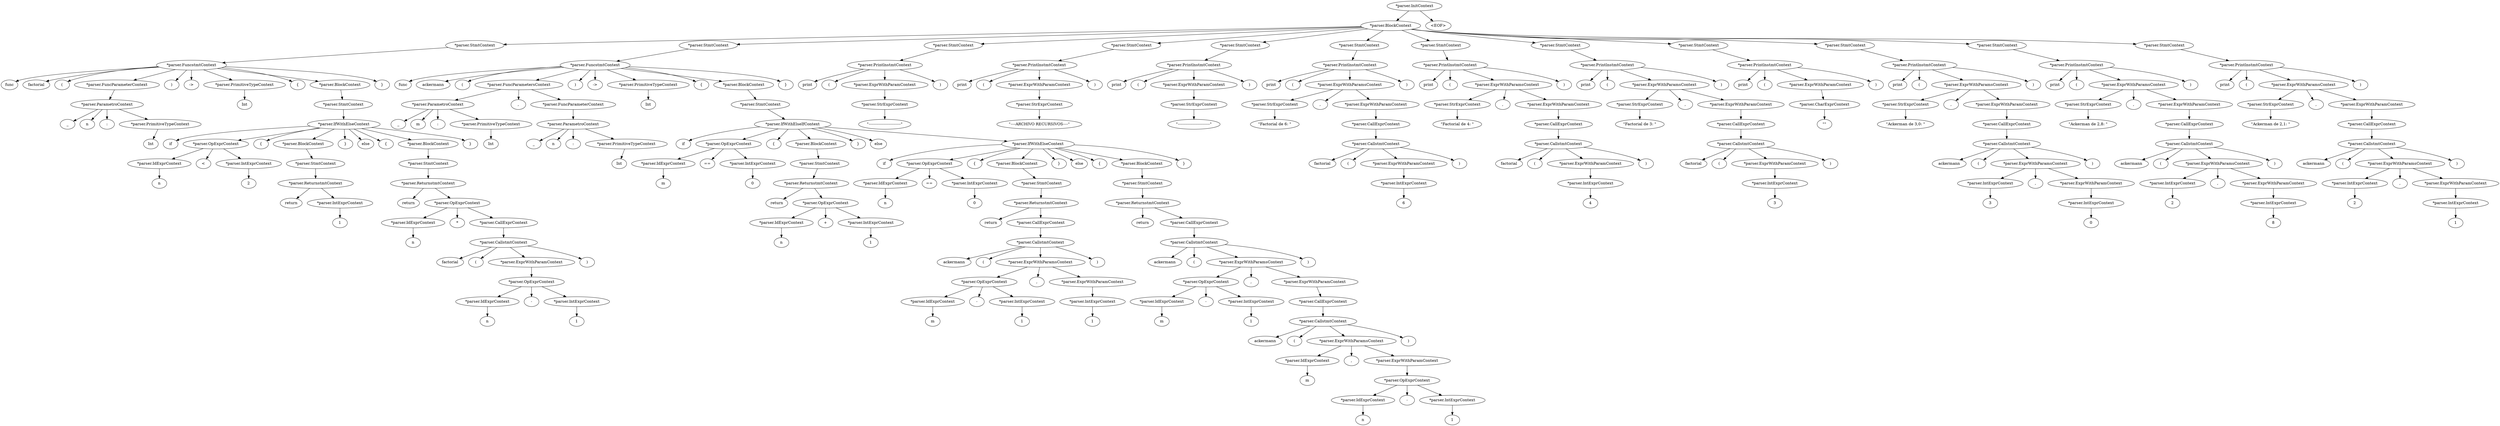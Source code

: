 digraph {
  Node0 [label="*parser.InitContext"];
  Node1 [label="*parser.BlockContext"];
  Node2 [label="*parser.StmtContext"];
  Node3 [label="*parser.FuncstmtContext"];
  Node4 [label="func"];
  Node3 -> Node4;
  Node5 [label="factorial"];
  Node3 -> Node5;
  Node6 [label="("];
  Node3 -> Node6;
  Node7 [label="*parser.FuncParameterContext"];
  Node8 [label="*parser.ParametroContext"];
  Node9 [label="_"];
  Node8 -> Node9;
  Node10 [label="n"];
  Node8 -> Node10;
  Node11 [label=":"];
  Node8 -> Node11;
  Node12 [label="*parser.PrimitiveTypeContext"];
  Node13 [label="Int"];
  Node12 -> Node13;
  Node8 -> Node12;
  Node7 -> Node8;
  Node3 -> Node7;
  Node14 [label=")"];
  Node3 -> Node14;
  Node15 [label="->"];
  Node3 -> Node15;
  Node16 [label="*parser.PrimitiveTypeContext"];
  Node17 [label="Int"];
  Node16 -> Node17;
  Node3 -> Node16;
  Node18 [label="{"];
  Node3 -> Node18;
  Node19 [label="*parser.BlockContext"];
  Node20 [label="*parser.StmtContext"];
  Node21 [label="*parser.IfWithElseContext"];
  Node22 [label="if"];
  Node21 -> Node22;
  Node23 [label="*parser.OpExprContext"];
  Node24 [label="*parser.IdExprContext"];
  Node25 [label="n"];
  Node24 -> Node25;
  Node23 -> Node24;
  Node26 [label="<"];
  Node23 -> Node26;
  Node27 [label="*parser.IntExprContext"];
  Node28 [label="2"];
  Node27 -> Node28;
  Node23 -> Node27;
  Node21 -> Node23;
  Node29 [label="{"];
  Node21 -> Node29;
  Node30 [label="*parser.BlockContext"];
  Node31 [label="*parser.StmtContext"];
  Node32 [label="*parser.ReturnstmtContext"];
  Node33 [label="return"];
  Node32 -> Node33;
  Node34 [label="*parser.IntExprContext"];
  Node35 [label="1"];
  Node34 -> Node35;
  Node32 -> Node34;
  Node31 -> Node32;
  Node30 -> Node31;
  Node21 -> Node30;
  Node36 [label="}"];
  Node21 -> Node36;
  Node37 [label="else"];
  Node21 -> Node37;
  Node38 [label="{"];
  Node21 -> Node38;
  Node39 [label="*parser.BlockContext"];
  Node40 [label="*parser.StmtContext"];
  Node41 [label="*parser.ReturnstmtContext"];
  Node42 [label="return"];
  Node41 -> Node42;
  Node43 [label="*parser.OpExprContext"];
  Node44 [label="*parser.IdExprContext"];
  Node45 [label="n"];
  Node44 -> Node45;
  Node43 -> Node44;
  Node46 [label="*"];
  Node43 -> Node46;
  Node47 [label="*parser.CallExprContext"];
  Node48 [label="*parser.CallstmtContext"];
  Node49 [label="factorial"];
  Node48 -> Node49;
  Node50 [label="("];
  Node48 -> Node50;
  Node51 [label="*parser.ExprWithParamContext"];
  Node52 [label="*parser.OpExprContext"];
  Node53 [label="*parser.IdExprContext"];
  Node54 [label="n"];
  Node53 -> Node54;
  Node52 -> Node53;
  Node55 [label="-"];
  Node52 -> Node55;
  Node56 [label="*parser.IntExprContext"];
  Node57 [label="1"];
  Node56 -> Node57;
  Node52 -> Node56;
  Node51 -> Node52;
  Node48 -> Node51;
  Node58 [label=")"];
  Node48 -> Node58;
  Node47 -> Node48;
  Node43 -> Node47;
  Node41 -> Node43;
  Node40 -> Node41;
  Node39 -> Node40;
  Node21 -> Node39;
  Node59 [label="}"];
  Node21 -> Node59;
  Node20 -> Node21;
  Node19 -> Node20;
  Node3 -> Node19;
  Node60 [label="}"];
  Node3 -> Node60;
  Node2 -> Node3;
  Node1 -> Node2;
  Node61 [label="*parser.StmtContext"];
  Node62 [label="*parser.FuncstmtContext"];
  Node63 [label="func"];
  Node62 -> Node63;
  Node64 [label="ackermann"];
  Node62 -> Node64;
  Node65 [label="("];
  Node62 -> Node65;
  Node66 [label="*parser.FuncParametersContext"];
  Node67 [label="*parser.ParametroContext"];
  Node68 [label="_"];
  Node67 -> Node68;
  Node69 [label="m"];
  Node67 -> Node69;
  Node70 [label=":"];
  Node67 -> Node70;
  Node71 [label="*parser.PrimitiveTypeContext"];
  Node72 [label="Int"];
  Node71 -> Node72;
  Node67 -> Node71;
  Node66 -> Node67;
  Node73 [label=","];
  Node66 -> Node73;
  Node74 [label="*parser.FuncParameterContext"];
  Node75 [label="*parser.ParametroContext"];
  Node76 [label="_"];
  Node75 -> Node76;
  Node77 [label="n"];
  Node75 -> Node77;
  Node78 [label=":"];
  Node75 -> Node78;
  Node79 [label="*parser.PrimitiveTypeContext"];
  Node80 [label="Int"];
  Node79 -> Node80;
  Node75 -> Node79;
  Node74 -> Node75;
  Node66 -> Node74;
  Node62 -> Node66;
  Node81 [label=")"];
  Node62 -> Node81;
  Node82 [label="->"];
  Node62 -> Node82;
  Node83 [label="*parser.PrimitiveTypeContext"];
  Node84 [label="Int"];
  Node83 -> Node84;
  Node62 -> Node83;
  Node85 [label="{"];
  Node62 -> Node85;
  Node86 [label="*parser.BlockContext"];
  Node87 [label="*parser.StmtContext"];
  Node88 [label="*parser.IfWithElseIfContext"];
  Node89 [label="if"];
  Node88 -> Node89;
  Node90 [label="*parser.OpExprContext"];
  Node91 [label="*parser.IdExprContext"];
  Node92 [label="m"];
  Node91 -> Node92;
  Node90 -> Node91;
  Node93 [label="=="];
  Node90 -> Node93;
  Node94 [label="*parser.IntExprContext"];
  Node95 [label="0"];
  Node94 -> Node95;
  Node90 -> Node94;
  Node88 -> Node90;
  Node96 [label="{"];
  Node88 -> Node96;
  Node97 [label="*parser.BlockContext"];
  Node98 [label="*parser.StmtContext"];
  Node99 [label="*parser.ReturnstmtContext"];
  Node100 [label="return"];
  Node99 -> Node100;
  Node101 [label="*parser.OpExprContext"];
  Node102 [label="*parser.IdExprContext"];
  Node103 [label="n"];
  Node102 -> Node103;
  Node101 -> Node102;
  Node104 [label="+"];
  Node101 -> Node104;
  Node105 [label="*parser.IntExprContext"];
  Node106 [label="1"];
  Node105 -> Node106;
  Node101 -> Node105;
  Node99 -> Node101;
  Node98 -> Node99;
  Node97 -> Node98;
  Node88 -> Node97;
  Node107 [label="}"];
  Node88 -> Node107;
  Node108 [label="else"];
  Node88 -> Node108;
  Node109 [label="*parser.IfWithElseContext"];
  Node110 [label="if"];
  Node109 -> Node110;
  Node111 [label="*parser.OpExprContext"];
  Node112 [label="*parser.IdExprContext"];
  Node113 [label="n"];
  Node112 -> Node113;
  Node111 -> Node112;
  Node114 [label="=="];
  Node111 -> Node114;
  Node115 [label="*parser.IntExprContext"];
  Node116 [label="0"];
  Node115 -> Node116;
  Node111 -> Node115;
  Node109 -> Node111;
  Node117 [label="{"];
  Node109 -> Node117;
  Node118 [label="*parser.BlockContext"];
  Node119 [label="*parser.StmtContext"];
  Node120 [label="*parser.ReturnstmtContext"];
  Node121 [label="return"];
  Node120 -> Node121;
  Node122 [label="*parser.CallExprContext"];
  Node123 [label="*parser.CallstmtContext"];
  Node124 [label="ackermann"];
  Node123 -> Node124;
  Node125 [label="("];
  Node123 -> Node125;
  Node126 [label="*parser.ExprWithParamsContext"];
  Node127 [label="*parser.OpExprContext"];
  Node128 [label="*parser.IdExprContext"];
  Node129 [label="m"];
  Node128 -> Node129;
  Node127 -> Node128;
  Node130 [label="-"];
  Node127 -> Node130;
  Node131 [label="*parser.IntExprContext"];
  Node132 [label="1"];
  Node131 -> Node132;
  Node127 -> Node131;
  Node126 -> Node127;
  Node133 [label=","];
  Node126 -> Node133;
  Node134 [label="*parser.ExprWithParamContext"];
  Node135 [label="*parser.IntExprContext"];
  Node136 [label="1"];
  Node135 -> Node136;
  Node134 -> Node135;
  Node126 -> Node134;
  Node123 -> Node126;
  Node137 [label=")"];
  Node123 -> Node137;
  Node122 -> Node123;
  Node120 -> Node122;
  Node119 -> Node120;
  Node118 -> Node119;
  Node109 -> Node118;
  Node138 [label="}"];
  Node109 -> Node138;
  Node139 [label="else"];
  Node109 -> Node139;
  Node140 [label="{"];
  Node109 -> Node140;
  Node141 [label="*parser.BlockContext"];
  Node142 [label="*parser.StmtContext"];
  Node143 [label="*parser.ReturnstmtContext"];
  Node144 [label="return"];
  Node143 -> Node144;
  Node145 [label="*parser.CallExprContext"];
  Node146 [label="*parser.CallstmtContext"];
  Node147 [label="ackermann"];
  Node146 -> Node147;
  Node148 [label="("];
  Node146 -> Node148;
  Node149 [label="*parser.ExprWithParamsContext"];
  Node150 [label="*parser.OpExprContext"];
  Node151 [label="*parser.IdExprContext"];
  Node152 [label="m"];
  Node151 -> Node152;
  Node150 -> Node151;
  Node153 [label="-"];
  Node150 -> Node153;
  Node154 [label="*parser.IntExprContext"];
  Node155 [label="1"];
  Node154 -> Node155;
  Node150 -> Node154;
  Node149 -> Node150;
  Node156 [label=","];
  Node149 -> Node156;
  Node157 [label="*parser.ExprWithParamContext"];
  Node158 [label="*parser.CallExprContext"];
  Node159 [label="*parser.CallstmtContext"];
  Node160 [label="ackermann"];
  Node159 -> Node160;
  Node161 [label="("];
  Node159 -> Node161;
  Node162 [label="*parser.ExprWithParamsContext"];
  Node163 [label="*parser.IdExprContext"];
  Node164 [label="m"];
  Node163 -> Node164;
  Node162 -> Node163;
  Node165 [label=","];
  Node162 -> Node165;
  Node166 [label="*parser.ExprWithParamContext"];
  Node167 [label="*parser.OpExprContext"];
  Node168 [label="*parser.IdExprContext"];
  Node169 [label="n"];
  Node168 -> Node169;
  Node167 -> Node168;
  Node170 [label="-"];
  Node167 -> Node170;
  Node171 [label="*parser.IntExprContext"];
  Node172 [label="1"];
  Node171 -> Node172;
  Node167 -> Node171;
  Node166 -> Node167;
  Node162 -> Node166;
  Node159 -> Node162;
  Node173 [label=")"];
  Node159 -> Node173;
  Node158 -> Node159;
  Node157 -> Node158;
  Node149 -> Node157;
  Node146 -> Node149;
  Node174 [label=")"];
  Node146 -> Node174;
  Node145 -> Node146;
  Node143 -> Node145;
  Node142 -> Node143;
  Node141 -> Node142;
  Node109 -> Node141;
  Node175 [label="}"];
  Node109 -> Node175;
  Node88 -> Node109;
  Node87 -> Node88;
  Node86 -> Node87;
  Node62 -> Node86;
  Node176 [label="}"];
  Node62 -> Node176;
  Node61 -> Node62;
  Node1 -> Node61;
  Node177 [label="*parser.StmtContext"];
  Node178 [label="*parser.PrintlnstmtContext"];
  Node179 [label="print"];
  Node178 -> Node179;
  Node180 [label="("];
  Node178 -> Node180;
  Node181 [label="*parser.ExprWithParamContext"];
  Node182 [label="*parser.StrExprContext"];
  Node183 [label="\"--------------------------\""];
  Node182 -> Node183;
  Node181 -> Node182;
  Node178 -> Node181;
  Node184 [label=")"];
  Node178 -> Node184;
  Node177 -> Node178;
  Node1 -> Node177;
  Node185 [label="*parser.StmtContext"];
  Node186 [label="*parser.PrintlnstmtContext"];
  Node187 [label="print"];
  Node186 -> Node187;
  Node188 [label="("];
  Node186 -> Node188;
  Node189 [label="*parser.ExprWithParamContext"];
  Node190 [label="*parser.StrExprContext"];
  Node191 [label="\"----ARCHIVO RECURSIVOS----\""];
  Node190 -> Node191;
  Node189 -> Node190;
  Node186 -> Node189;
  Node192 [label=")"];
  Node186 -> Node192;
  Node185 -> Node186;
  Node1 -> Node185;
  Node193 [label="*parser.StmtContext"];
  Node194 [label="*parser.PrintlnstmtContext"];
  Node195 [label="print"];
  Node194 -> Node195;
  Node196 [label="("];
  Node194 -> Node196;
  Node197 [label="*parser.ExprWithParamContext"];
  Node198 [label="*parser.StrExprContext"];
  Node199 [label="\"--------------------------\""];
  Node198 -> Node199;
  Node197 -> Node198;
  Node194 -> Node197;
  Node200 [label=")"];
  Node194 -> Node200;
  Node193 -> Node194;
  Node1 -> Node193;
  Node201 [label="*parser.StmtContext"];
  Node202 [label="*parser.PrintlnstmtContext"];
  Node203 [label="print"];
  Node202 -> Node203;
  Node204 [label="("];
  Node202 -> Node204;
  Node205 [label="*parser.ExprWithParamsContext"];
  Node206 [label="*parser.StrExprContext"];
  Node207 [label="\"Factorial de 6: \""];
  Node206 -> Node207;
  Node205 -> Node206;
  Node208 [label=","];
  Node205 -> Node208;
  Node209 [label="*parser.ExprWithParamContext"];
  Node210 [label="*parser.CallExprContext"];
  Node211 [label="*parser.CallstmtContext"];
  Node212 [label="factorial"];
  Node211 -> Node212;
  Node213 [label="("];
  Node211 -> Node213;
  Node214 [label="*parser.ExprWithParamContext"];
  Node215 [label="*parser.IntExprContext"];
  Node216 [label="6"];
  Node215 -> Node216;
  Node214 -> Node215;
  Node211 -> Node214;
  Node217 [label=")"];
  Node211 -> Node217;
  Node210 -> Node211;
  Node209 -> Node210;
  Node205 -> Node209;
  Node202 -> Node205;
  Node218 [label=")"];
  Node202 -> Node218;
  Node201 -> Node202;
  Node1 -> Node201;
  Node219 [label="*parser.StmtContext"];
  Node220 [label="*parser.PrintlnstmtContext"];
  Node221 [label="print"];
  Node220 -> Node221;
  Node222 [label="("];
  Node220 -> Node222;
  Node223 [label="*parser.ExprWithParamsContext"];
  Node224 [label="*parser.StrExprContext"];
  Node225 [label="\"Factorial de 4: \""];
  Node224 -> Node225;
  Node223 -> Node224;
  Node226 [label=","];
  Node223 -> Node226;
  Node227 [label="*parser.ExprWithParamContext"];
  Node228 [label="*parser.CallExprContext"];
  Node229 [label="*parser.CallstmtContext"];
  Node230 [label="factorial"];
  Node229 -> Node230;
  Node231 [label="("];
  Node229 -> Node231;
  Node232 [label="*parser.ExprWithParamContext"];
  Node233 [label="*parser.IntExprContext"];
  Node234 [label="4"];
  Node233 -> Node234;
  Node232 -> Node233;
  Node229 -> Node232;
  Node235 [label=")"];
  Node229 -> Node235;
  Node228 -> Node229;
  Node227 -> Node228;
  Node223 -> Node227;
  Node220 -> Node223;
  Node236 [label=")"];
  Node220 -> Node236;
  Node219 -> Node220;
  Node1 -> Node219;
  Node237 [label="*parser.StmtContext"];
  Node238 [label="*parser.PrintlnstmtContext"];
  Node239 [label="print"];
  Node238 -> Node239;
  Node240 [label="("];
  Node238 -> Node240;
  Node241 [label="*parser.ExprWithParamsContext"];
  Node242 [label="*parser.StrExprContext"];
  Node243 [label="\"Factorial de 3: \""];
  Node242 -> Node243;
  Node241 -> Node242;
  Node244 [label=","];
  Node241 -> Node244;
  Node245 [label="*parser.ExprWithParamContext"];
  Node246 [label="*parser.CallExprContext"];
  Node247 [label="*parser.CallstmtContext"];
  Node248 [label="factorial"];
  Node247 -> Node248;
  Node249 [label="("];
  Node247 -> Node249;
  Node250 [label="*parser.ExprWithParamContext"];
  Node251 [label="*parser.IntExprContext"];
  Node252 [label="3"];
  Node251 -> Node252;
  Node250 -> Node251;
  Node247 -> Node250;
  Node253 [label=")"];
  Node247 -> Node253;
  Node246 -> Node247;
  Node245 -> Node246;
  Node241 -> Node245;
  Node238 -> Node241;
  Node254 [label=")"];
  Node238 -> Node254;
  Node237 -> Node238;
  Node1 -> Node237;
  Node255 [label="*parser.StmtContext"];
  Node256 [label="*parser.PrintlnstmtContext"];
  Node257 [label="print"];
  Node256 -> Node257;
  Node258 [label="("];
  Node256 -> Node258;
  Node259 [label="*parser.ExprWithParamContext"];
  Node260 [label="*parser.CharExprContext"];
  Node261 [label="\"\""];
  Node260 -> Node261;
  Node259 -> Node260;
  Node256 -> Node259;
  Node262 [label=")"];
  Node256 -> Node262;
  Node255 -> Node256;
  Node1 -> Node255;
  Node263 [label="*parser.StmtContext"];
  Node264 [label="*parser.PrintlnstmtContext"];
  Node265 [label="print"];
  Node264 -> Node265;
  Node266 [label="("];
  Node264 -> Node266;
  Node267 [label="*parser.ExprWithParamsContext"];
  Node268 [label="*parser.StrExprContext"];
  Node269 [label="\"Ackerman de 3,0: \""];
  Node268 -> Node269;
  Node267 -> Node268;
  Node270 [label=","];
  Node267 -> Node270;
  Node271 [label="*parser.ExprWithParamContext"];
  Node272 [label="*parser.CallExprContext"];
  Node273 [label="*parser.CallstmtContext"];
  Node274 [label="ackermann"];
  Node273 -> Node274;
  Node275 [label="("];
  Node273 -> Node275;
  Node276 [label="*parser.ExprWithParamsContext"];
  Node277 [label="*parser.IntExprContext"];
  Node278 [label="3"];
  Node277 -> Node278;
  Node276 -> Node277;
  Node279 [label=","];
  Node276 -> Node279;
  Node280 [label="*parser.ExprWithParamContext"];
  Node281 [label="*parser.IntExprContext"];
  Node282 [label="0"];
  Node281 -> Node282;
  Node280 -> Node281;
  Node276 -> Node280;
  Node273 -> Node276;
  Node283 [label=")"];
  Node273 -> Node283;
  Node272 -> Node273;
  Node271 -> Node272;
  Node267 -> Node271;
  Node264 -> Node267;
  Node284 [label=")"];
  Node264 -> Node284;
  Node263 -> Node264;
  Node1 -> Node263;
  Node285 [label="*parser.StmtContext"];
  Node286 [label="*parser.PrintlnstmtContext"];
  Node287 [label="print"];
  Node286 -> Node287;
  Node288 [label="("];
  Node286 -> Node288;
  Node289 [label="*parser.ExprWithParamsContext"];
  Node290 [label="*parser.StrExprContext"];
  Node291 [label="\"Ackerman de 2,8: \""];
  Node290 -> Node291;
  Node289 -> Node290;
  Node292 [label=","];
  Node289 -> Node292;
  Node293 [label="*parser.ExprWithParamContext"];
  Node294 [label="*parser.CallExprContext"];
  Node295 [label="*parser.CallstmtContext"];
  Node296 [label="ackermann"];
  Node295 -> Node296;
  Node297 [label="("];
  Node295 -> Node297;
  Node298 [label="*parser.ExprWithParamsContext"];
  Node299 [label="*parser.IntExprContext"];
  Node300 [label="2"];
  Node299 -> Node300;
  Node298 -> Node299;
  Node301 [label=","];
  Node298 -> Node301;
  Node302 [label="*parser.ExprWithParamContext"];
  Node303 [label="*parser.IntExprContext"];
  Node304 [label="8"];
  Node303 -> Node304;
  Node302 -> Node303;
  Node298 -> Node302;
  Node295 -> Node298;
  Node305 [label=")"];
  Node295 -> Node305;
  Node294 -> Node295;
  Node293 -> Node294;
  Node289 -> Node293;
  Node286 -> Node289;
  Node306 [label=")"];
  Node286 -> Node306;
  Node285 -> Node286;
  Node1 -> Node285;
  Node307 [label="*parser.StmtContext"];
  Node308 [label="*parser.PrintlnstmtContext"];
  Node309 [label="print"];
  Node308 -> Node309;
  Node310 [label="("];
  Node308 -> Node310;
  Node311 [label="*parser.ExprWithParamsContext"];
  Node312 [label="*parser.StrExprContext"];
  Node313 [label="\"Ackerman de 2,1: \""];
  Node312 -> Node313;
  Node311 -> Node312;
  Node314 [label=","];
  Node311 -> Node314;
  Node315 [label="*parser.ExprWithParamContext"];
  Node316 [label="*parser.CallExprContext"];
  Node317 [label="*parser.CallstmtContext"];
  Node318 [label="ackermann"];
  Node317 -> Node318;
  Node319 [label="("];
  Node317 -> Node319;
  Node320 [label="*parser.ExprWithParamsContext"];
  Node321 [label="*parser.IntExprContext"];
  Node322 [label="2"];
  Node321 -> Node322;
  Node320 -> Node321;
  Node323 [label=","];
  Node320 -> Node323;
  Node324 [label="*parser.ExprWithParamContext"];
  Node325 [label="*parser.IntExprContext"];
  Node326 [label="1"];
  Node325 -> Node326;
  Node324 -> Node325;
  Node320 -> Node324;
  Node317 -> Node320;
  Node327 [label=")"];
  Node317 -> Node327;
  Node316 -> Node317;
  Node315 -> Node316;
  Node311 -> Node315;
  Node308 -> Node311;
  Node328 [label=")"];
  Node308 -> Node328;
  Node307 -> Node308;
  Node1 -> Node307;
  Node0 -> Node1;
  Node329 [label="<EOF>"];
  Node0 -> Node329;
}
